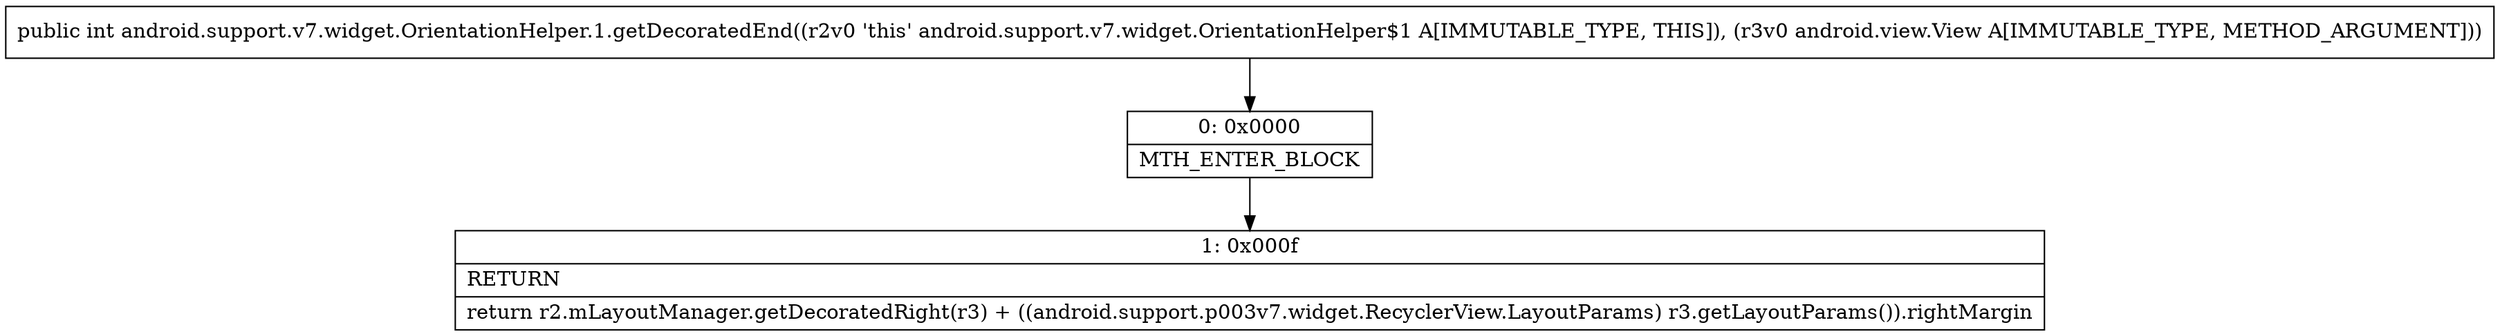 digraph "CFG forandroid.support.v7.widget.OrientationHelper.1.getDecoratedEnd(Landroid\/view\/View;)I" {
Node_0 [shape=record,label="{0\:\ 0x0000|MTH_ENTER_BLOCK\l}"];
Node_1 [shape=record,label="{1\:\ 0x000f|RETURN\l|return r2.mLayoutManager.getDecoratedRight(r3) + ((android.support.p003v7.widget.RecyclerView.LayoutParams) r3.getLayoutParams()).rightMargin\l}"];
MethodNode[shape=record,label="{public int android.support.v7.widget.OrientationHelper.1.getDecoratedEnd((r2v0 'this' android.support.v7.widget.OrientationHelper$1 A[IMMUTABLE_TYPE, THIS]), (r3v0 android.view.View A[IMMUTABLE_TYPE, METHOD_ARGUMENT])) }"];
MethodNode -> Node_0;
Node_0 -> Node_1;
}

